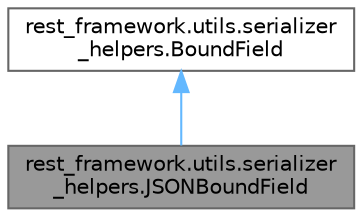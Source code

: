 digraph "rest_framework.utils.serializer_helpers.JSONBoundField"
{
 // LATEX_PDF_SIZE
  bgcolor="transparent";
  edge [fontname=Helvetica,fontsize=10,labelfontname=Helvetica,labelfontsize=10];
  node [fontname=Helvetica,fontsize=10,shape=box,height=0.2,width=0.4];
  Node1 [id="Node000001",label="rest_framework.utils.serializer\l_helpers.JSONBoundField",height=0.2,width=0.4,color="gray40", fillcolor="grey60", style="filled", fontcolor="black",tooltip=" "];
  Node2 -> Node1 [id="edge2_Node000001_Node000002",dir="back",color="steelblue1",style="solid",tooltip=" "];
  Node2 [id="Node000002",label="rest_framework.utils.serializer\l_helpers.BoundField",height=0.2,width=0.4,color="gray40", fillcolor="white", style="filled",URL="$classrest__framework_1_1utils_1_1serializer__helpers_1_1BoundField.html",tooltip=" "];
}
